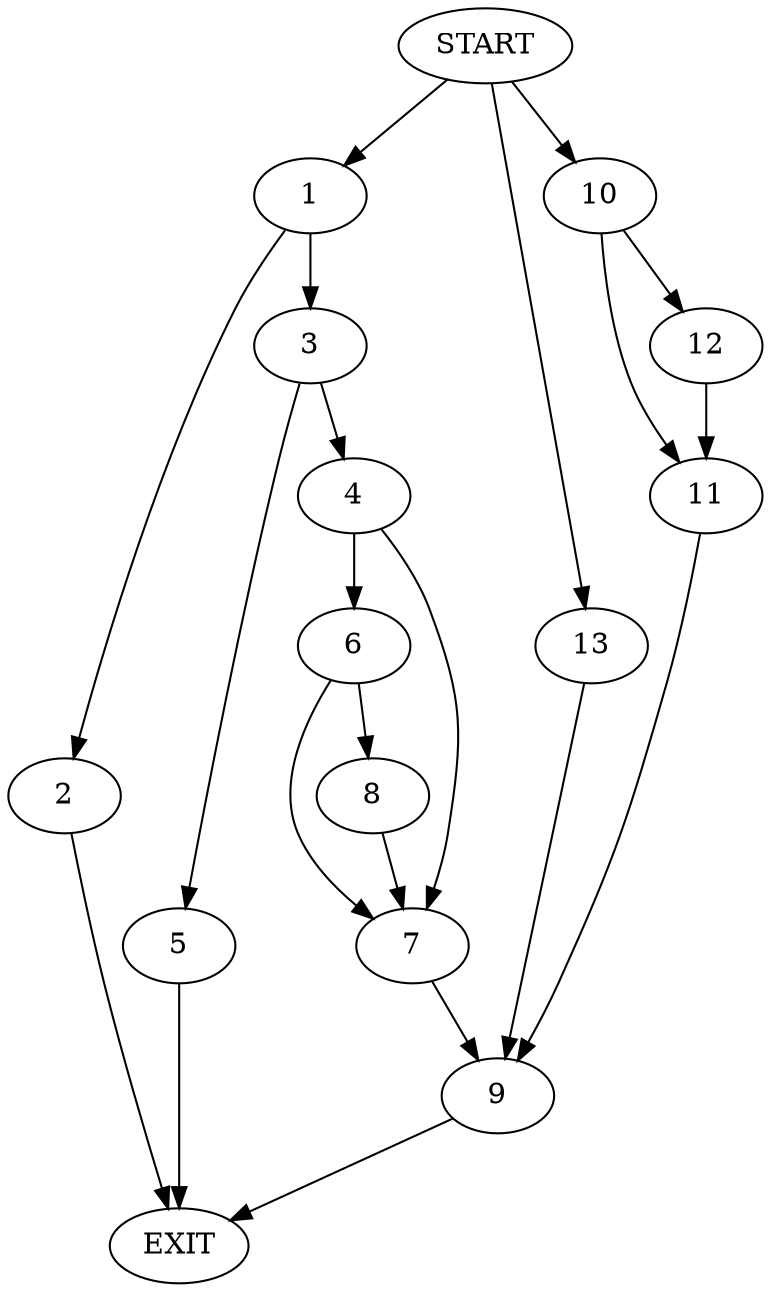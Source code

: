 digraph {
0 [label="START"]
14 [label="EXIT"]
0 -> 1
1 -> 2
1 -> 3
3 -> 4
3 -> 5
2 -> 14
4 -> 6
4 -> 7
5 -> 14
6 -> 8
6 -> 7
7 -> 9
8 -> 7
9 -> 14
0 -> 10
10 -> 11
10 -> 12
11 -> 9
12 -> 11
0 -> 13
13 -> 9
}
